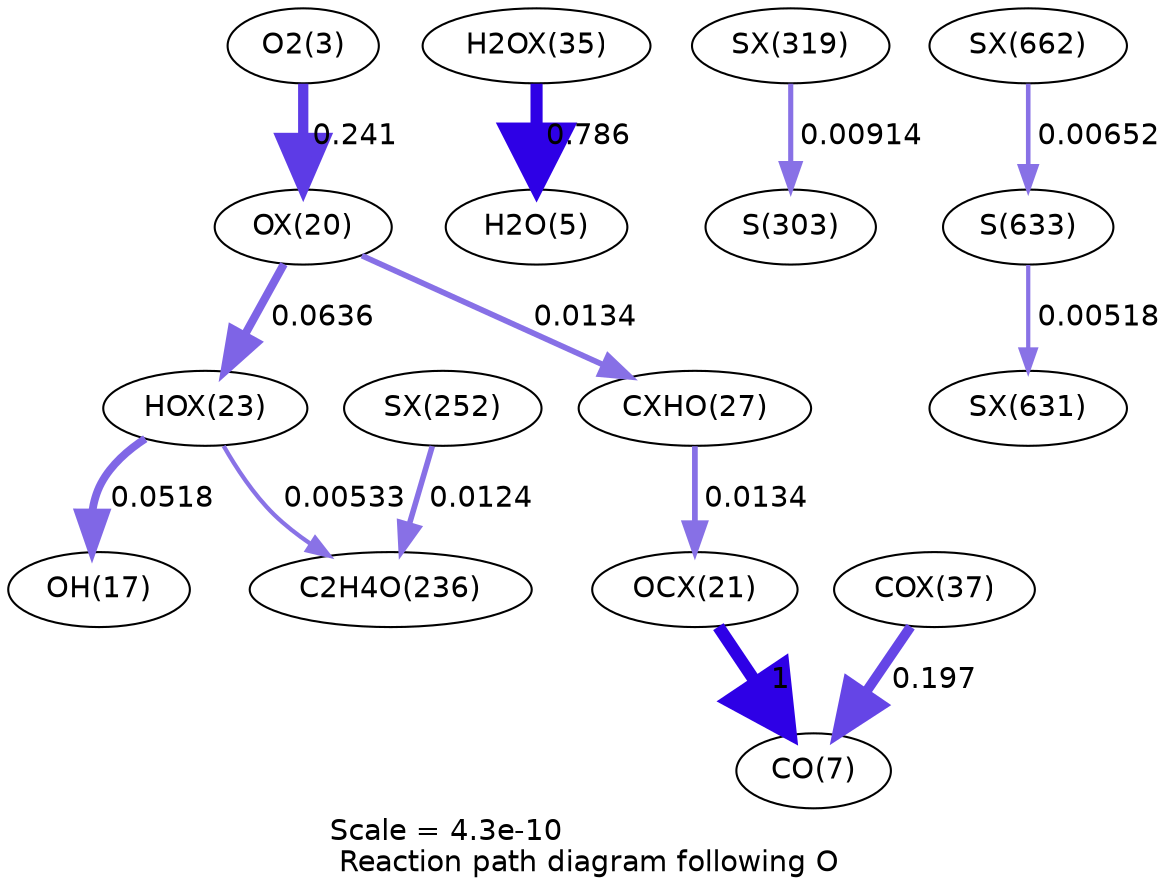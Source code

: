 digraph reaction_paths {
center=1;
s5 -> s38[fontname="Helvetica", penwidth=4.93, arrowsize=2.46, color="0.7, 0.741, 0.9"
, label=" 0.241"];
s38 -> s41[fontname="Helvetica", penwidth=3.92, arrowsize=1.96, color="0.7, 0.564, 0.9"
, label=" 0.0636"];
s38 -> s44[fontname="Helvetica", penwidth=2.75, arrowsize=1.37, color="0.7, 0.513, 0.9"
, label=" 0.0134"];
s41 -> s19[fontname="Helvetica", penwidth=3.77, arrowsize=1.88, color="0.7, 0.552, 0.9"
, label=" 0.0518"];
s41 -> s33[fontname="Helvetica", penwidth=2.05, arrowsize=1.02, color="0.7, 0.505, 0.9"
, label=" 0.00533"];
s47 -> s7[fontname="Helvetica", penwidth=5.82, arrowsize=2.91, color="0.7, 1.29, 0.9"
, label=" 0.786"];
s44 -> s39[fontname="Helvetica", penwidth=2.75, arrowsize=1.37, color="0.7, 0.513, 0.9"
, label=" 0.0134"];
s39 -> s9[fontname="Helvetica", penwidth=6, arrowsize=3, color="0.7, 1.5, 0.9"
, label=" 1"];
s49 -> s9[fontname="Helvetica", penwidth=4.77, arrowsize=2.39, color="0.7, 0.697, 0.9"
, label=" 0.197"];
s72 -> s33[fontname="Helvetica", penwidth=2.69, arrowsize=1.34, color="0.7, 0.512, 0.9"
, label=" 0.0124"];
s75 -> s34[fontname="Helvetica", penwidth=2.46, arrowsize=1.23, color="0.7, 0.509, 0.9"
, label=" 0.00914"];
s90 -> s35[fontname="Helvetica", penwidth=2.2, arrowsize=1.1, color="0.7, 0.507, 0.9"
, label=" 0.00652"];
s35 -> s89[fontname="Helvetica", penwidth=2.03, arrowsize=1.01, color="0.7, 0.505, 0.9"
, label=" 0.00518"];
s5 [ fontname="Helvetica", label="O2(3)"];
s7 [ fontname="Helvetica", label="H2O(5)"];
s9 [ fontname="Helvetica", label="CO(7)"];
s19 [ fontname="Helvetica", label="OH(17)"];
s33 [ fontname="Helvetica", label="C2H4O(236)"];
s34 [ fontname="Helvetica", label="S(303)"];
s35 [ fontname="Helvetica", label="S(633)"];
s38 [ fontname="Helvetica", label="OX(20)"];
s39 [ fontname="Helvetica", label="OCX(21)"];
s41 [ fontname="Helvetica", label="HOX(23)"];
s44 [ fontname="Helvetica", label="CXHO(27)"];
s47 [ fontname="Helvetica", label="H2OX(35)"];
s49 [ fontname="Helvetica", label="COX(37)"];
s72 [ fontname="Helvetica", label="SX(252)"];
s75 [ fontname="Helvetica", label="SX(319)"];
s89 [ fontname="Helvetica", label="SX(631)"];
s90 [ fontname="Helvetica", label="SX(662)"];
 label = "Scale = 4.3e-10\l Reaction path diagram following O";
 fontname = "Helvetica";
}

